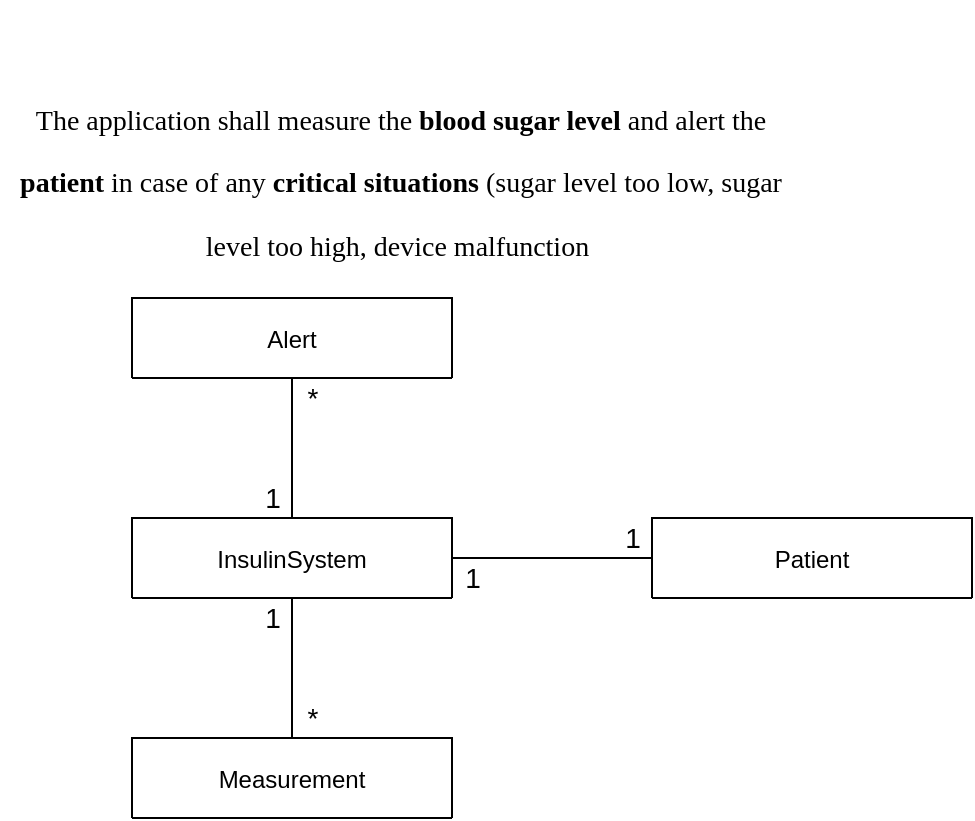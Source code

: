 <mxfile version="19.0.3" type="device"><diagram id="Jvaz4FrclmjstCt6PZ35" name="Page-1"><mxGraphModel dx="582" dy="805" grid="1" gridSize="10" guides="1" tooltips="1" connect="1" arrows="1" fold="1" page="1" pageScale="1" pageWidth="827" pageHeight="1169" math="0" shadow="0"><root><mxCell id="0"/><mxCell id="1" parent="0"/><mxCell id="d80QBMtWacq0rpk09IzH-3" value="Measurement" style="swimlane;fontStyle=0;align=center;verticalAlign=middle;childLayout=stackLayout;horizontal=1;startSize=50;horizontalStack=0;resizeParent=1;resizeLast=0;collapsible=1;marginBottom=0;rounded=0;shadow=0;strokeWidth=1;" vertex="1" collapsed="1" parent="1"><mxGeometry x="90" y="374" width="160" height="40" as="geometry"><mxRectangle x="220" y="120" width="160" height="30" as="alternateBounds"/></mxGeometry></mxCell><mxCell id="d80QBMtWacq0rpk09IzH-7" value="Alert" style="swimlane;fontStyle=0;align=center;verticalAlign=middle;childLayout=stackLayout;horizontal=1;startSize=50;horizontalStack=0;resizeParent=1;resizeLast=0;collapsible=1;marginBottom=0;rounded=0;shadow=0;strokeWidth=1;" vertex="1" collapsed="1" parent="1"><mxGeometry x="90" y="154" width="160" height="40" as="geometry"><mxRectangle x="220" y="120" width="160" height="30" as="alternateBounds"/></mxGeometry></mxCell><mxCell id="d80QBMtWacq0rpk09IzH-18" style="edgeStyle=orthogonalEdgeStyle;rounded=0;orthogonalLoop=1;jettySize=auto;html=1;entryX=1;entryY=0.5;entryDx=0;entryDy=0;endArrow=none;endFill=0;" edge="1" parent="1" source="d80QBMtWacq0rpk09IzH-10" target="d80QBMtWacq0rpk09IzH-14"><mxGeometry relative="1" as="geometry"/></mxCell><mxCell id="d80QBMtWacq0rpk09IzH-19" value="1" style="edgeLabel;html=1;align=center;verticalAlign=middle;resizable=0;points=[];fontSize=14;" vertex="1" connectable="0" parent="d80QBMtWacq0rpk09IzH-18"><mxGeometry x="0.46" relative="1" as="geometry"><mxPoint x="-17" y="10" as="offset"/></mxGeometry></mxCell><mxCell id="d80QBMtWacq0rpk09IzH-20" value="1" style="edgeLabel;html=1;align=center;verticalAlign=middle;resizable=0;points=[];fontSize=14;" vertex="1" connectable="0" parent="d80QBMtWacq0rpk09IzH-18"><mxGeometry x="-0.24" relative="1" as="geometry"><mxPoint x="28" y="-10" as="offset"/></mxGeometry></mxCell><mxCell id="d80QBMtWacq0rpk09IzH-10" value="Patient" style="swimlane;fontStyle=0;align=center;verticalAlign=middle;childLayout=stackLayout;horizontal=1;startSize=50;horizontalStack=0;resizeParent=1;resizeLast=0;collapsible=1;marginBottom=0;rounded=0;shadow=0;strokeWidth=1;" vertex="1" collapsed="1" parent="1"><mxGeometry x="350" y="264" width="160" height="40" as="geometry"><mxRectangle x="220" y="120" width="160" height="30" as="alternateBounds"/></mxGeometry></mxCell><mxCell id="d80QBMtWacq0rpk09IzH-21" style="edgeStyle=orthogonalEdgeStyle;rounded=0;orthogonalLoop=1;jettySize=auto;html=1;entryX=0.5;entryY=1;entryDx=0;entryDy=0;fontSize=14;endArrow=none;endFill=0;" edge="1" parent="1" source="d80QBMtWacq0rpk09IzH-14" target="d80QBMtWacq0rpk09IzH-7"><mxGeometry relative="1" as="geometry"/></mxCell><mxCell id="d80QBMtWacq0rpk09IzH-22" value="1" style="edgeLabel;html=1;align=center;verticalAlign=middle;resizable=0;points=[];fontSize=14;" vertex="1" connectable="0" parent="d80QBMtWacq0rpk09IzH-21"><mxGeometry x="-0.571" y="-1" relative="1" as="geometry"><mxPoint x="-11" y="5" as="offset"/></mxGeometry></mxCell><mxCell id="d80QBMtWacq0rpk09IzH-23" value="*" style="edgeLabel;html=1;align=center;verticalAlign=middle;resizable=0;points=[];fontSize=14;" vertex="1" connectable="0" parent="d80QBMtWacq0rpk09IzH-21"><mxGeometry x="0.8" y="2" relative="1" as="geometry"><mxPoint x="12" y="3" as="offset"/></mxGeometry></mxCell><mxCell id="d80QBMtWacq0rpk09IzH-24" style="edgeStyle=orthogonalEdgeStyle;rounded=0;orthogonalLoop=1;jettySize=auto;html=1;fontSize=14;endArrow=none;endFill=0;" edge="1" parent="1" source="d80QBMtWacq0rpk09IzH-14" target="d80QBMtWacq0rpk09IzH-3"><mxGeometry relative="1" as="geometry"/></mxCell><mxCell id="d80QBMtWacq0rpk09IzH-25" value="1" style="edgeLabel;html=1;align=center;verticalAlign=middle;resizable=0;points=[];fontSize=14;" vertex="1" connectable="0" parent="d80QBMtWacq0rpk09IzH-24"><mxGeometry x="-0.286" y="-3" relative="1" as="geometry"><mxPoint x="-7" y="-15" as="offset"/></mxGeometry></mxCell><mxCell id="d80QBMtWacq0rpk09IzH-26" value="*" style="edgeLabel;html=1;align=center;verticalAlign=middle;resizable=0;points=[];fontSize=14;" vertex="1" connectable="0" parent="d80QBMtWacq0rpk09IzH-24"><mxGeometry x="-0.029" y="2" relative="1" as="geometry"><mxPoint x="8" y="26" as="offset"/></mxGeometry></mxCell><mxCell id="d80QBMtWacq0rpk09IzH-14" value="InsulinSystem" style="swimlane;fontStyle=0;align=center;verticalAlign=middle;childLayout=stackLayout;horizontal=1;startSize=50;horizontalStack=0;resizeParent=1;resizeLast=0;collapsible=1;marginBottom=0;rounded=0;shadow=0;strokeWidth=1;" vertex="1" collapsed="1" parent="1"><mxGeometry x="90" y="264" width="160" height="40" as="geometry"><mxRectangle x="220" y="120" width="160" height="30" as="alternateBounds"/></mxGeometry></mxCell><mxCell id="d80QBMtWacq0rpk09IzH-15" value="" style="shape=waypoint;sketch=0;size=6;pointerEvents=1;points=[];fillColor=default;resizable=0;rotatable=0;perimeter=centerPerimeter;snapToPoint=1;fontStyle=0;startSize=50;rounded=0;shadow=0;strokeWidth=1;" vertex="1" parent="d80QBMtWacq0rpk09IzH-14"><mxGeometry x="60" y="-30" width="40" height="40" as="geometry"/></mxCell><mxCell id="d80QBMtWacq0rpk09IzH-17" value="&lt;font style=&quot;font-size: 14px;&quot;&gt;&lt;br&gt;&lt;/font&gt;&lt;div style=&quot;&quot; title=&quot;Page 3&quot; class=&quot;page&quot;&gt;&lt;div style=&quot;background-color: rgb(255, 255, 255);&quot; class=&quot;section&quot;&gt;&lt;div style=&quot;&quot; class=&quot;layoutArea&quot;&gt;&lt;div style=&quot;&quot; class=&quot;column&quot;&gt;&#9;&#9;&#9;&#9;&#9;&#9;&lt;p style=&quot;&quot;&gt;&lt;br&gt;&lt;span style=&quot;font-family: LucidaSans;&quot;&gt;The application shall measure the &lt;/span&gt;&lt;span style=&quot;font-family: LucidaSans; font-weight: 600;&quot;&gt;blood sugar level &lt;/span&gt;&lt;span style=&quot;font-family: LucidaSans;&quot;&gt;and alert the&lt;/span&gt;&lt;/p&gt;&lt;p style=&quot;&quot;&gt;&lt;span style=&quot;font-family: LucidaSans; font-weight: 600;&quot;&gt;patient &lt;/span&gt;&lt;span style=&quot;font-family: LucidaSans;&quot;&gt;in case of any &lt;/span&gt;&lt;span style=&quot;font-family: LucidaSans; font-weight: 600;&quot;&gt;critical situations &lt;/span&gt;&lt;span style=&quot;font-family: LucidaSans;&quot;&gt;(sugar level too low, sugar&lt;/span&gt;&lt;/p&gt;&lt;div style=&quot;&quot; title=&quot;Page 4&quot; class=&quot;page&quot;&gt;&lt;div style=&quot;&quot; class=&quot;section&quot;&gt;&lt;div style=&quot;&quot; class=&quot;layoutArea&quot;&gt;&lt;div style=&quot;&quot; class=&quot;column&quot;&gt;&lt;p style=&quot;&quot;&gt;&lt;font style=&quot;font-size: 14px;&quot;&gt;&lt;span style=&quot;font-family: LucidaSans;&quot;&gt;level too high, device malfunction&amp;nbsp;&lt;/span&gt;&lt;/font&gt;&lt;/p&gt;&lt;/div&gt;&lt;/div&gt;&lt;/div&gt;&#9;&#9;&lt;/div&gt;&lt;/div&gt;&lt;/div&gt;&lt;/div&gt;&#9;&#9;&lt;/div&gt;" style="text;html=1;align=center;verticalAlign=middle;resizable=0;points=[];autosize=1;strokeColor=none;fillColor=none;fontSize=14;" vertex="1" parent="1"><mxGeometry x="24" y="5" width="400" height="150" as="geometry"/></mxCell></root></mxGraphModel></diagram></mxfile>